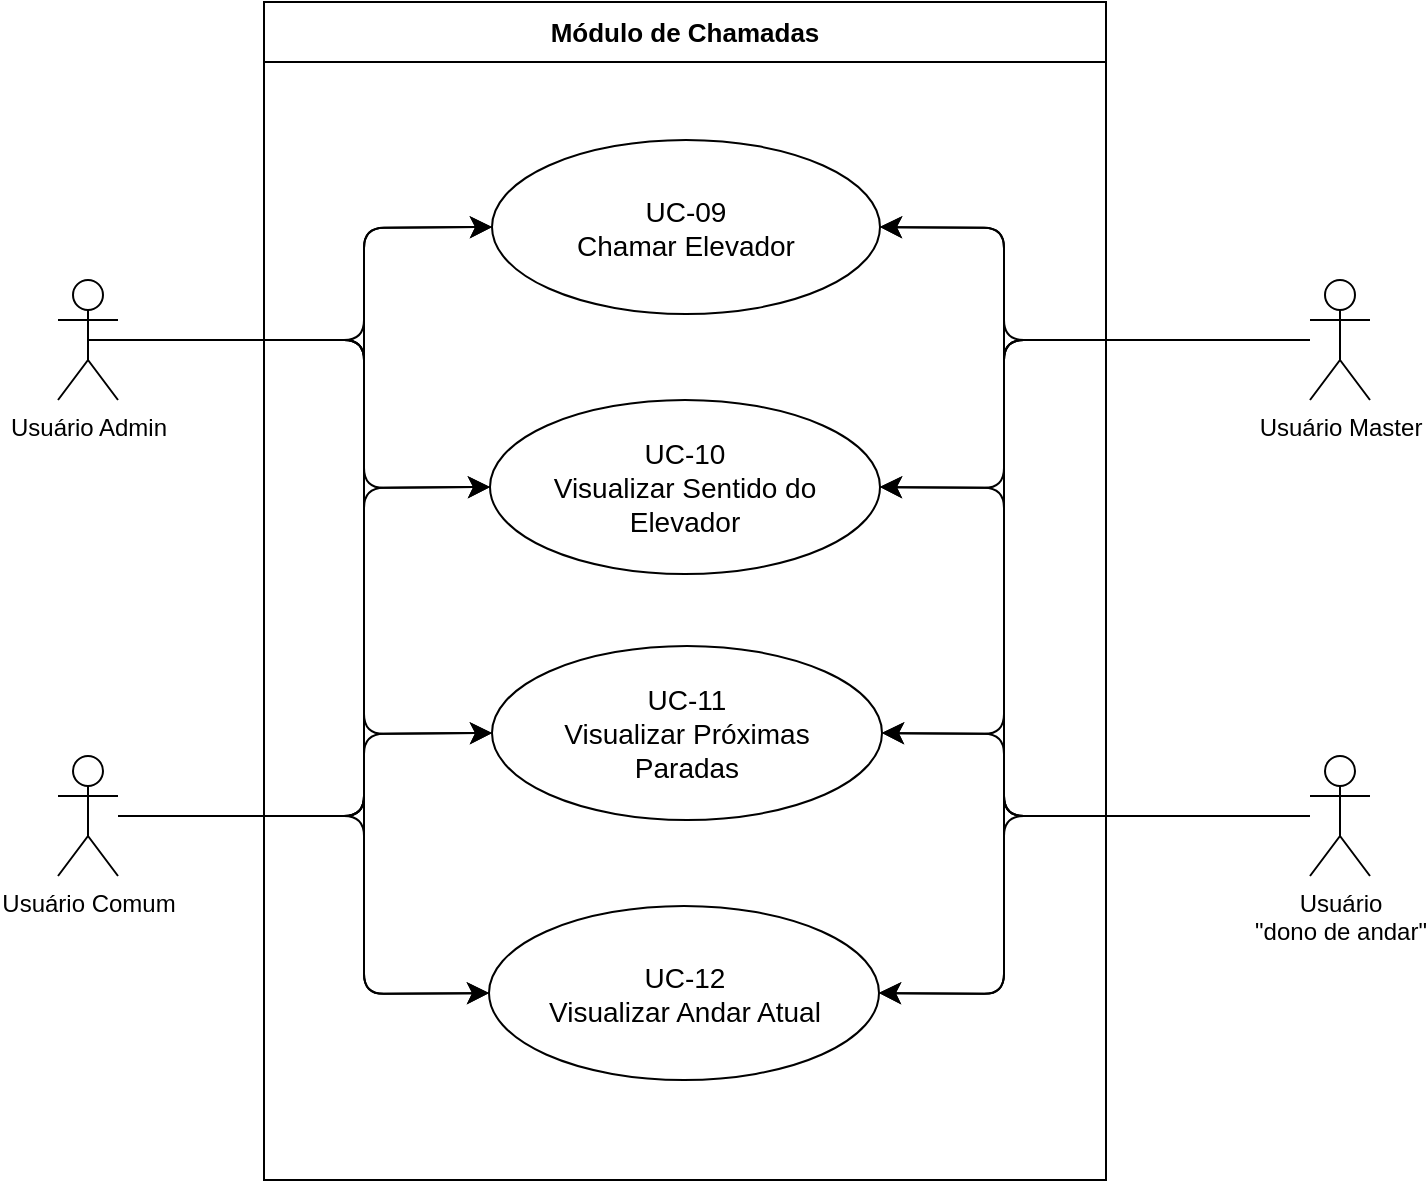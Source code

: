 <mxfile version="24.7.17">
  <diagram name="Page-1" id="UyvtKlIleCufxp017ZWM">
    <mxGraphModel dx="2234" dy="1241" grid="0" gridSize="10" guides="1" tooltips="1" connect="1" arrows="1" fold="1" page="0" pageScale="1" pageWidth="850" pageHeight="1100" math="0" shadow="0">
      <root>
        <mxCell id="0" />
        <mxCell id="1" parent="0" />
        <mxCell id="0e5YO-FkRsQSiAICMiLW-1" value="&lt;font style=&quot;font-size: 13px;&quot;&gt;Módulo de Chamadas&lt;/font&gt;" style="swimlane;whiteSpace=wrap;html=1;startSize=30;" vertex="1" parent="1">
          <mxGeometry x="-350" y="-109" width="421" height="589" as="geometry" />
        </mxCell>
        <mxCell id="0e5YO-FkRsQSiAICMiLW-2" value="UC-09&lt;br style=&quot;font-size: 14px;&quot;&gt;Chamar Elevador" style="ellipse;whiteSpace=wrap;html=1;fontSize=14;fontStyle=0" vertex="1" parent="0e5YO-FkRsQSiAICMiLW-1">
          <mxGeometry x="114" y="69" width="194" height="87" as="geometry" />
        </mxCell>
        <mxCell id="0e5YO-FkRsQSiAICMiLW-3" value="UC-10&lt;div&gt;Visualizar Sentido do&lt;/div&gt;&lt;div&gt;Elevador&lt;/div&gt;" style="ellipse;whiteSpace=wrap;html=1;fontSize=14;fontStyle=0" vertex="1" parent="0e5YO-FkRsQSiAICMiLW-1">
          <mxGeometry x="113" y="199" width="195" height="87" as="geometry" />
        </mxCell>
        <mxCell id="0e5YO-FkRsQSiAICMiLW-4" value="UC-11&lt;div&gt;Visualizar Próximas&lt;/div&gt;&lt;div&gt;Paradas&lt;/div&gt;" style="ellipse;whiteSpace=wrap;html=1;fontSize=14;fontStyle=0" vertex="1" parent="0e5YO-FkRsQSiAICMiLW-1">
          <mxGeometry x="114" y="322" width="195" height="87" as="geometry" />
        </mxCell>
        <mxCell id="0e5YO-FkRsQSiAICMiLW-5" value="UC-12&lt;div&gt;Visualizar Andar Atual&lt;/div&gt;" style="ellipse;whiteSpace=wrap;html=1;fontSize=14;fontStyle=0" vertex="1" parent="0e5YO-FkRsQSiAICMiLW-1">
          <mxGeometry x="112.5" y="452" width="195" height="87" as="geometry" />
        </mxCell>
        <mxCell id="0e5YO-FkRsQSiAICMiLW-8" style="edgeStyle=none;shape=connector;curved=0;rounded=1;orthogonalLoop=1;jettySize=auto;html=1;entryX=1;entryY=0.5;entryDx=0;entryDy=0;strokeColor=default;align=center;verticalAlign=middle;fontFamily=Helvetica;fontSize=12;fontColor=default;labelBackgroundColor=default;startSize=8;endArrow=classic;endSize=8;" edge="1" parent="1" source="0e5YO-FkRsQSiAICMiLW-10" target="0e5YO-FkRsQSiAICMiLW-2">
          <mxGeometry relative="1" as="geometry">
            <Array as="points">
              <mxPoint x="20" y="60" />
              <mxPoint x="20" y="4" />
            </Array>
          </mxGeometry>
        </mxCell>
        <mxCell id="0e5YO-FkRsQSiAICMiLW-9" style="edgeStyle=none;shape=connector;curved=0;rounded=1;orthogonalLoop=1;jettySize=auto;html=1;entryX=1;entryY=0.5;entryDx=0;entryDy=0;strokeColor=default;align=center;verticalAlign=middle;fontFamily=Helvetica;fontSize=12;fontColor=default;labelBackgroundColor=default;startSize=8;endArrow=classic;endSize=8;" edge="1" parent="1" source="0e5YO-FkRsQSiAICMiLW-10" target="0e5YO-FkRsQSiAICMiLW-3">
          <mxGeometry relative="1" as="geometry">
            <Array as="points">
              <mxPoint x="20" y="60" />
              <mxPoint x="20" y="134" />
            </Array>
          </mxGeometry>
        </mxCell>
        <mxCell id="0e5YO-FkRsQSiAICMiLW-31" style="edgeStyle=none;shape=connector;curved=0;rounded=1;orthogonalLoop=1;jettySize=auto;html=1;entryX=1;entryY=0.5;entryDx=0;entryDy=0;strokeColor=default;align=center;verticalAlign=middle;fontFamily=Helvetica;fontSize=12;fontColor=default;labelBackgroundColor=default;startSize=8;endArrow=classic;endSize=8;" edge="1" parent="1" source="0e5YO-FkRsQSiAICMiLW-10" target="0e5YO-FkRsQSiAICMiLW-4">
          <mxGeometry relative="1" as="geometry">
            <Array as="points">
              <mxPoint x="20" y="60" />
              <mxPoint x="20" y="257" />
            </Array>
          </mxGeometry>
        </mxCell>
        <mxCell id="0e5YO-FkRsQSiAICMiLW-32" style="edgeStyle=none;shape=connector;curved=0;rounded=1;orthogonalLoop=1;jettySize=auto;html=1;entryX=1;entryY=0.5;entryDx=0;entryDy=0;strokeColor=default;align=center;verticalAlign=middle;fontFamily=Helvetica;fontSize=12;fontColor=default;labelBackgroundColor=default;startSize=8;endArrow=classic;endSize=8;" edge="1" parent="1" source="0e5YO-FkRsQSiAICMiLW-10" target="0e5YO-FkRsQSiAICMiLW-5">
          <mxGeometry relative="1" as="geometry">
            <Array as="points">
              <mxPoint x="20" y="60" />
              <mxPoint x="20" y="387" />
            </Array>
          </mxGeometry>
        </mxCell>
        <mxCell id="0e5YO-FkRsQSiAICMiLW-10" value="Usuário Master" style="shape=umlActor;verticalLabelPosition=bottom;verticalAlign=top;html=1;outlineConnect=0;" vertex="1" parent="1">
          <mxGeometry x="173" y="30" width="30" height="60" as="geometry" />
        </mxCell>
        <mxCell id="0e5YO-FkRsQSiAICMiLW-11" style="edgeStyle=none;shape=connector;curved=0;rounded=1;orthogonalLoop=1;jettySize=auto;html=1;entryX=0;entryY=0.5;entryDx=0;entryDy=0;strokeColor=default;align=center;verticalAlign=middle;fontFamily=Helvetica;fontSize=12;fontColor=default;labelBackgroundColor=default;startSize=8;endArrow=classic;endSize=8;" edge="1" parent="1" source="0e5YO-FkRsQSiAICMiLW-13" target="0e5YO-FkRsQSiAICMiLW-2">
          <mxGeometry relative="1" as="geometry">
            <Array as="points">
              <mxPoint x="-300" y="60" />
              <mxPoint x="-300" y="4" />
            </Array>
          </mxGeometry>
        </mxCell>
        <mxCell id="0e5YO-FkRsQSiAICMiLW-12" style="edgeStyle=none;shape=connector;curved=0;rounded=1;orthogonalLoop=1;jettySize=auto;html=1;entryX=0;entryY=0.5;entryDx=0;entryDy=0;strokeColor=default;align=center;verticalAlign=middle;fontFamily=Helvetica;fontSize=12;fontColor=default;labelBackgroundColor=default;startSize=8;endArrow=classic;endSize=8;" edge="1" parent="1" source="0e5YO-FkRsQSiAICMiLW-13" target="0e5YO-FkRsQSiAICMiLW-3">
          <mxGeometry relative="1" as="geometry">
            <Array as="points">
              <mxPoint x="-300" y="60" />
              <mxPoint x="-300" y="134" />
            </Array>
          </mxGeometry>
        </mxCell>
        <mxCell id="0e5YO-FkRsQSiAICMiLW-24" style="edgeStyle=none;shape=connector;curved=0;rounded=1;orthogonalLoop=1;jettySize=auto;html=1;entryX=0;entryY=0.5;entryDx=0;entryDy=0;strokeColor=default;align=center;verticalAlign=middle;fontFamily=Helvetica;fontSize=12;fontColor=default;labelBackgroundColor=default;startSize=8;endArrow=classic;endSize=8;" edge="1" parent="1" source="0e5YO-FkRsQSiAICMiLW-13" target="0e5YO-FkRsQSiAICMiLW-4">
          <mxGeometry relative="1" as="geometry">
            <Array as="points">
              <mxPoint x="-300" y="60" />
              <mxPoint x="-300" y="257" />
            </Array>
          </mxGeometry>
        </mxCell>
        <mxCell id="0e5YO-FkRsQSiAICMiLW-25" style="edgeStyle=none;shape=connector;curved=0;rounded=1;orthogonalLoop=1;jettySize=auto;html=1;exitX=0.5;exitY=0.5;exitDx=0;exitDy=0;exitPerimeter=0;entryX=0;entryY=0.5;entryDx=0;entryDy=0;strokeColor=default;align=center;verticalAlign=middle;fontFamily=Helvetica;fontSize=12;fontColor=default;labelBackgroundColor=default;startSize=8;endArrow=classic;endSize=8;" edge="1" parent="1" source="0e5YO-FkRsQSiAICMiLW-13" target="0e5YO-FkRsQSiAICMiLW-5">
          <mxGeometry relative="1" as="geometry">
            <Array as="points">
              <mxPoint x="-300" y="60" />
              <mxPoint x="-300" y="387" />
            </Array>
          </mxGeometry>
        </mxCell>
        <mxCell id="0e5YO-FkRsQSiAICMiLW-13" value="Usuário Admin" style="shape=umlActor;verticalLabelPosition=bottom;verticalAlign=top;html=1;outlineConnect=0;" vertex="1" parent="1">
          <mxGeometry x="-453" y="30" width="30" height="60" as="geometry" />
        </mxCell>
        <mxCell id="0e5YO-FkRsQSiAICMiLW-33" style="edgeStyle=none;shape=connector;curved=0;rounded=1;orthogonalLoop=1;jettySize=auto;html=1;entryX=1;entryY=0.5;entryDx=0;entryDy=0;strokeColor=default;align=center;verticalAlign=middle;fontFamily=Helvetica;fontSize=12;fontColor=default;labelBackgroundColor=default;startSize=8;endArrow=classic;endSize=8;" edge="1" parent="1" source="0e5YO-FkRsQSiAICMiLW-15" target="0e5YO-FkRsQSiAICMiLW-5">
          <mxGeometry relative="1" as="geometry">
            <Array as="points">
              <mxPoint x="20" y="298" />
              <mxPoint x="20" y="387" />
            </Array>
          </mxGeometry>
        </mxCell>
        <mxCell id="0e5YO-FkRsQSiAICMiLW-34" style="edgeStyle=none;shape=connector;curved=0;rounded=1;orthogonalLoop=1;jettySize=auto;html=1;entryX=1;entryY=0.5;entryDx=0;entryDy=0;strokeColor=default;align=center;verticalAlign=middle;fontFamily=Helvetica;fontSize=12;fontColor=default;labelBackgroundColor=default;startSize=8;endArrow=classic;endSize=8;" edge="1" parent="1" source="0e5YO-FkRsQSiAICMiLW-15" target="0e5YO-FkRsQSiAICMiLW-4">
          <mxGeometry relative="1" as="geometry">
            <Array as="points">
              <mxPoint x="20" y="298" />
              <mxPoint x="20" y="257" />
            </Array>
          </mxGeometry>
        </mxCell>
        <mxCell id="0e5YO-FkRsQSiAICMiLW-35" style="edgeStyle=none;shape=connector;curved=0;rounded=1;orthogonalLoop=1;jettySize=auto;html=1;entryX=1;entryY=0.5;entryDx=0;entryDy=0;strokeColor=default;align=center;verticalAlign=middle;fontFamily=Helvetica;fontSize=12;fontColor=default;labelBackgroundColor=default;startSize=8;endArrow=classic;endSize=8;" edge="1" parent="1" source="0e5YO-FkRsQSiAICMiLW-15" target="0e5YO-FkRsQSiAICMiLW-3">
          <mxGeometry relative="1" as="geometry">
            <Array as="points">
              <mxPoint x="20" y="298" />
              <mxPoint x="20" y="134" />
            </Array>
          </mxGeometry>
        </mxCell>
        <mxCell id="0e5YO-FkRsQSiAICMiLW-37" style="edgeStyle=none;shape=connector;curved=0;rounded=1;orthogonalLoop=1;jettySize=auto;html=1;entryX=1;entryY=0.5;entryDx=0;entryDy=0;strokeColor=default;align=center;verticalAlign=middle;fontFamily=Helvetica;fontSize=12;fontColor=default;labelBackgroundColor=default;startSize=8;endArrow=classic;endSize=8;" edge="1" parent="1" source="0e5YO-FkRsQSiAICMiLW-15" target="0e5YO-FkRsQSiAICMiLW-2">
          <mxGeometry relative="1" as="geometry">
            <Array as="points">
              <mxPoint x="20" y="298" />
              <mxPoint x="20" y="4" />
            </Array>
          </mxGeometry>
        </mxCell>
        <mxCell id="0e5YO-FkRsQSiAICMiLW-15" value="Usuário&lt;br&gt;&quot;dono de andar&quot;" style="shape=umlActor;verticalLabelPosition=bottom;verticalAlign=top;html=1;outlineConnect=0;" vertex="1" parent="1">
          <mxGeometry x="173" y="268" width="30" height="60" as="geometry" />
        </mxCell>
        <mxCell id="0e5YO-FkRsQSiAICMiLW-26" style="edgeStyle=none;shape=connector;curved=0;rounded=1;orthogonalLoop=1;jettySize=auto;html=1;strokeColor=default;align=center;verticalAlign=middle;fontFamily=Helvetica;fontSize=12;fontColor=default;labelBackgroundColor=default;startSize=8;endArrow=classic;endSize=8;entryX=0;entryY=0.5;entryDx=0;entryDy=0;" edge="1" parent="1" source="0e5YO-FkRsQSiAICMiLW-22" target="0e5YO-FkRsQSiAICMiLW-5">
          <mxGeometry relative="1" as="geometry">
            <mxPoint x="-300" y="298" as="targetPoint" />
            <Array as="points">
              <mxPoint x="-300" y="298" />
              <mxPoint x="-300" y="387" />
            </Array>
          </mxGeometry>
        </mxCell>
        <mxCell id="0e5YO-FkRsQSiAICMiLW-27" style="edgeStyle=none;shape=connector;curved=0;rounded=1;orthogonalLoop=1;jettySize=auto;html=1;entryX=0;entryY=0.5;entryDx=0;entryDy=0;strokeColor=default;align=center;verticalAlign=middle;fontFamily=Helvetica;fontSize=12;fontColor=default;labelBackgroundColor=default;startSize=8;endArrow=classic;endSize=8;" edge="1" parent="1" source="0e5YO-FkRsQSiAICMiLW-22" target="0e5YO-FkRsQSiAICMiLW-4">
          <mxGeometry relative="1" as="geometry">
            <Array as="points">
              <mxPoint x="-300" y="298" />
              <mxPoint x="-300" y="257" />
            </Array>
          </mxGeometry>
        </mxCell>
        <mxCell id="0e5YO-FkRsQSiAICMiLW-28" style="edgeStyle=none;shape=connector;curved=0;rounded=1;orthogonalLoop=1;jettySize=auto;html=1;entryX=0;entryY=0.5;entryDx=0;entryDy=0;strokeColor=default;align=center;verticalAlign=middle;fontFamily=Helvetica;fontSize=12;fontColor=default;labelBackgroundColor=default;startSize=8;endArrow=classic;endSize=8;" edge="1" parent="1" source="0e5YO-FkRsQSiAICMiLW-22" target="0e5YO-FkRsQSiAICMiLW-3">
          <mxGeometry relative="1" as="geometry">
            <Array as="points">
              <mxPoint x="-300" y="298" />
              <mxPoint x="-300" y="134" />
            </Array>
          </mxGeometry>
        </mxCell>
        <mxCell id="0e5YO-FkRsQSiAICMiLW-29" style="edgeStyle=none;shape=connector;curved=0;rounded=1;orthogonalLoop=1;jettySize=auto;html=1;entryX=0;entryY=0.5;entryDx=0;entryDy=0;strokeColor=default;align=center;verticalAlign=middle;fontFamily=Helvetica;fontSize=12;fontColor=default;labelBackgroundColor=default;startSize=8;endArrow=classic;endSize=8;" edge="1" parent="1" source="0e5YO-FkRsQSiAICMiLW-22" target="0e5YO-FkRsQSiAICMiLW-2">
          <mxGeometry relative="1" as="geometry">
            <Array as="points">
              <mxPoint x="-300" y="298" />
              <mxPoint x="-300" y="4" />
            </Array>
          </mxGeometry>
        </mxCell>
        <mxCell id="0e5YO-FkRsQSiAICMiLW-22" value="Usuário Comum" style="shape=umlActor;verticalLabelPosition=bottom;verticalAlign=top;html=1;outlineConnect=0;" vertex="1" parent="1">
          <mxGeometry x="-453" y="268" width="30" height="60" as="geometry" />
        </mxCell>
      </root>
    </mxGraphModel>
  </diagram>
</mxfile>
